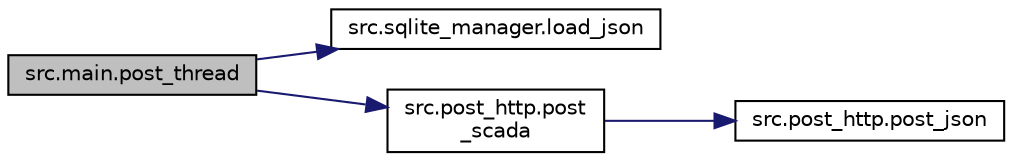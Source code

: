 digraph "src.main.post_thread"
{
  edge [fontname="Helvetica",fontsize="10",labelfontname="Helvetica",labelfontsize="10"];
  node [fontname="Helvetica",fontsize="10",shape=record];
  rankdir="LR";
  Node11 [label="src.main.post_thread",height=0.2,width=0.4,color="black", fillcolor="grey75", style="filled", fontcolor="black"];
  Node11 -> Node12 [color="midnightblue",fontsize="10",style="solid",fontname="Helvetica"];
  Node12 [label="src.sqlite_manager.load_json",height=0.2,width=0.4,color="black", fillcolor="white", style="filled",URL="$namespacesrc_1_1sqlite__manager.html#a60327bb76ed79163f058f84d76d10a7d",tooltip="Post a dictionary with meters&#39; characteristics located in the database. "];
  Node11 -> Node13 [color="midnightblue",fontsize="10",style="solid",fontname="Helvetica"];
  Node13 [label="src.post_http.post\l_scada",height=0.2,width=0.4,color="black", fillcolor="white", style="filled",URL="$namespacesrc_1_1post__http.html#a20495fff235e0bbaf75ecd2b4297e7a6"];
  Node13 -> Node14 [color="midnightblue",fontsize="10",style="solid",fontname="Helvetica"];
  Node14 [label="src.post_http.post_json",height=0.2,width=0.4,color="black", fillcolor="white", style="filled",URL="$namespacesrc_1_1post__http.html#a0882b3a281e5e70922abf50f57757133"];
}
